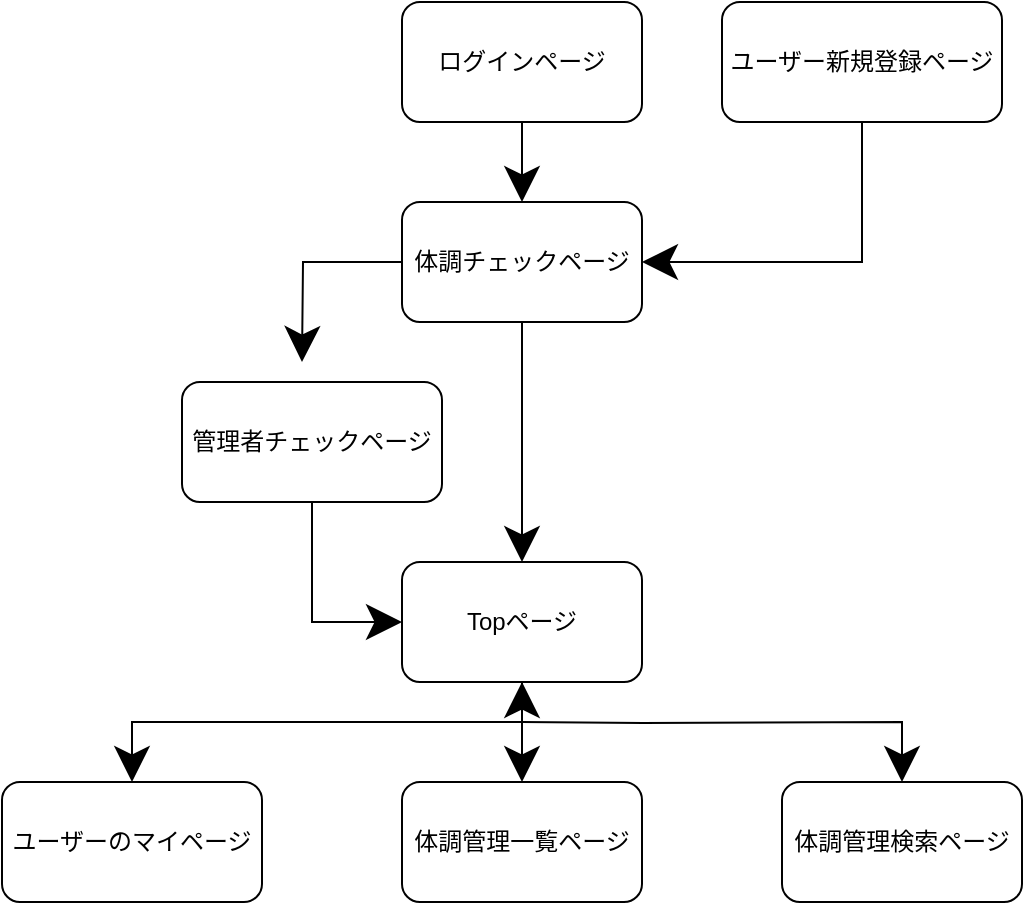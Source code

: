 <mxfile version="13.10.0" type="embed">
    <diagram id="Bhom_5tghHYL9mnayKN5" name="ページ1">
        <mxGraphModel dx="728" dy="680" grid="1" gridSize="10" guides="1" tooltips="1" connect="1" arrows="1" fold="1" page="1" pageScale="1" pageWidth="827" pageHeight="1169" math="0" shadow="0">
            <root>
                <mxCell id="0"/>
                <mxCell id="1" parent="0"/>
                <mxCell id="14" style="edgeStyle=orthogonalEdgeStyle;rounded=0;orthogonalLoop=1;jettySize=auto;html=1;exitX=0.5;exitY=1;exitDx=0;exitDy=0;entryX=0.5;entryY=0;entryDx=0;entryDy=0;endSize=15;" edge="1" parent="1" source="2" target="8">
                    <mxGeometry relative="1" as="geometry"/>
                </mxCell>
                <mxCell id="15" style="edgeStyle=orthogonalEdgeStyle;rounded=0;orthogonalLoop=1;jettySize=auto;html=1;entryX=0.5;entryY=0;entryDx=0;entryDy=0;endSize=15;startArrow=classic;startFill=1;startSize=15;" edge="1" parent="1" source="2" target="6">
                    <mxGeometry relative="1" as="geometry"/>
                </mxCell>
                <mxCell id="17" style="edgeStyle=orthogonalEdgeStyle;rounded=0;orthogonalLoop=1;jettySize=auto;html=1;endSize=15;" edge="1" parent="1" target="7">
                    <mxGeometry relative="1" as="geometry">
                        <mxPoint x="360" y="400" as="sourcePoint"/>
                    </mxGeometry>
                </mxCell>
                <mxCell id="2" value="Topページ" style="rounded=1;whiteSpace=wrap;html=1;" vertex="1" parent="1">
                    <mxGeometry x="300" y="320" width="120" height="60" as="geometry"/>
                </mxCell>
                <mxCell id="10" style="edgeStyle=orthogonalEdgeStyle;rounded=0;orthogonalLoop=1;jettySize=auto;html=1;entryX=0.5;entryY=0;entryDx=0;entryDy=0;endSize=15;" edge="1" parent="1" source="3" target="4">
                    <mxGeometry relative="1" as="geometry"/>
                </mxCell>
                <mxCell id="3" value="ログインページ" style="rounded=1;whiteSpace=wrap;html=1;" vertex="1" parent="1">
                    <mxGeometry x="300" y="40" width="120" height="60" as="geometry"/>
                </mxCell>
                <mxCell id="11" style="edgeStyle=orthogonalEdgeStyle;rounded=0;orthogonalLoop=1;jettySize=auto;html=1;entryX=0.5;entryY=0;entryDx=0;entryDy=0;endSize=15;" edge="1" parent="1" source="4" target="2">
                    <mxGeometry relative="1" as="geometry"/>
                </mxCell>
                <mxCell id="12" style="edgeStyle=orthogonalEdgeStyle;rounded=0;orthogonalLoop=1;jettySize=auto;html=1;endSize=15;" edge="1" parent="1" source="4">
                    <mxGeometry relative="1" as="geometry">
                        <mxPoint x="250" y="220" as="targetPoint"/>
                    </mxGeometry>
                </mxCell>
                <mxCell id="4" value="体調チェックページ" style="rounded=1;whiteSpace=wrap;html=1;" vertex="1" parent="1">
                    <mxGeometry x="300" y="140" width="120" height="60" as="geometry"/>
                </mxCell>
                <mxCell id="13" style="edgeStyle=orthogonalEdgeStyle;rounded=0;orthogonalLoop=1;jettySize=auto;html=1;entryX=0;entryY=0.5;entryDx=0;entryDy=0;endSize=15;" edge="1" parent="1" source="5" target="2">
                    <mxGeometry relative="1" as="geometry"/>
                </mxCell>
                <mxCell id="5" value="管理者チェックページ" style="rounded=1;whiteSpace=wrap;html=1;" vertex="1" parent="1">
                    <mxGeometry x="190" y="230" width="130" height="60" as="geometry"/>
                </mxCell>
                <mxCell id="6" value="体調管理一覧ページ" style="rounded=1;whiteSpace=wrap;html=1;" vertex="1" parent="1">
                    <mxGeometry x="300" y="430" width="120" height="60" as="geometry"/>
                </mxCell>
                <mxCell id="7" value="体調管理検索ページ" style="rounded=1;whiteSpace=wrap;html=1;" vertex="1" parent="1">
                    <mxGeometry x="490" y="430" width="120" height="60" as="geometry"/>
                </mxCell>
                <mxCell id="8" value="ユーザーのマイページ" style="rounded=1;whiteSpace=wrap;html=1;" vertex="1" parent="1">
                    <mxGeometry x="100" y="430" width="130" height="60" as="geometry"/>
                </mxCell>
                <mxCell id="20" style="edgeStyle=orthogonalEdgeStyle;rounded=0;orthogonalLoop=1;jettySize=auto;html=1;entryX=1;entryY=0.5;entryDx=0;entryDy=0;endSize=15;" edge="1" parent="1" source="9" target="4">
                    <mxGeometry relative="1" as="geometry">
                        <Array as="points">
                            <mxPoint x="530" y="170"/>
                        </Array>
                    </mxGeometry>
                </mxCell>
                <mxCell id="9" value="ユーザー新規登録ページ" style="rounded=1;whiteSpace=wrap;html=1;" vertex="1" parent="1">
                    <mxGeometry x="460" y="40" width="140" height="60" as="geometry"/>
                </mxCell>
            </root>
        </mxGraphModel>
    </diagram>
</mxfile>